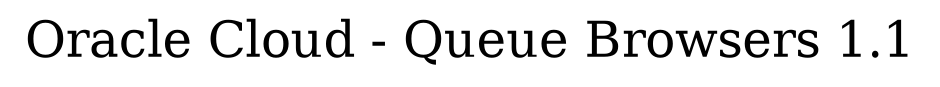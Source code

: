 digraph LexiconGraph {
graph[label="Oracle Cloud - Queue Browsers 1.1", fontsize=24]
splines=true
}
